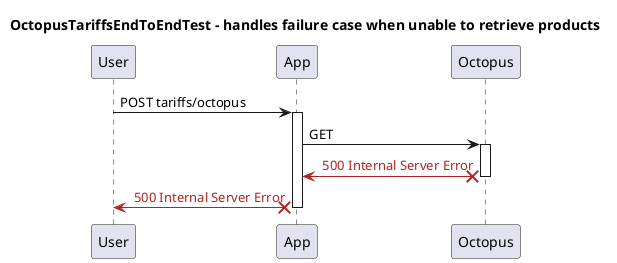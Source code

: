 @startuml
title OctopusTariffsEndToEndTest - handles failure case when unable to retrieve products
participant "User"
participant "App"
participant "Octopus"
"User" -> "App": POST tariffs/octopus
activate "App"
"App" -> "Octopus": GET 
activate "Octopus"

"Octopus" X-[#FireBrick]> "App": <color:FireBrick> 500 Internal Server Error
deactivate "Octopus"
"App" X-[#FireBrick]> "User": <color:FireBrick> 500 Internal Server Error
deactivate "App"
@enduml